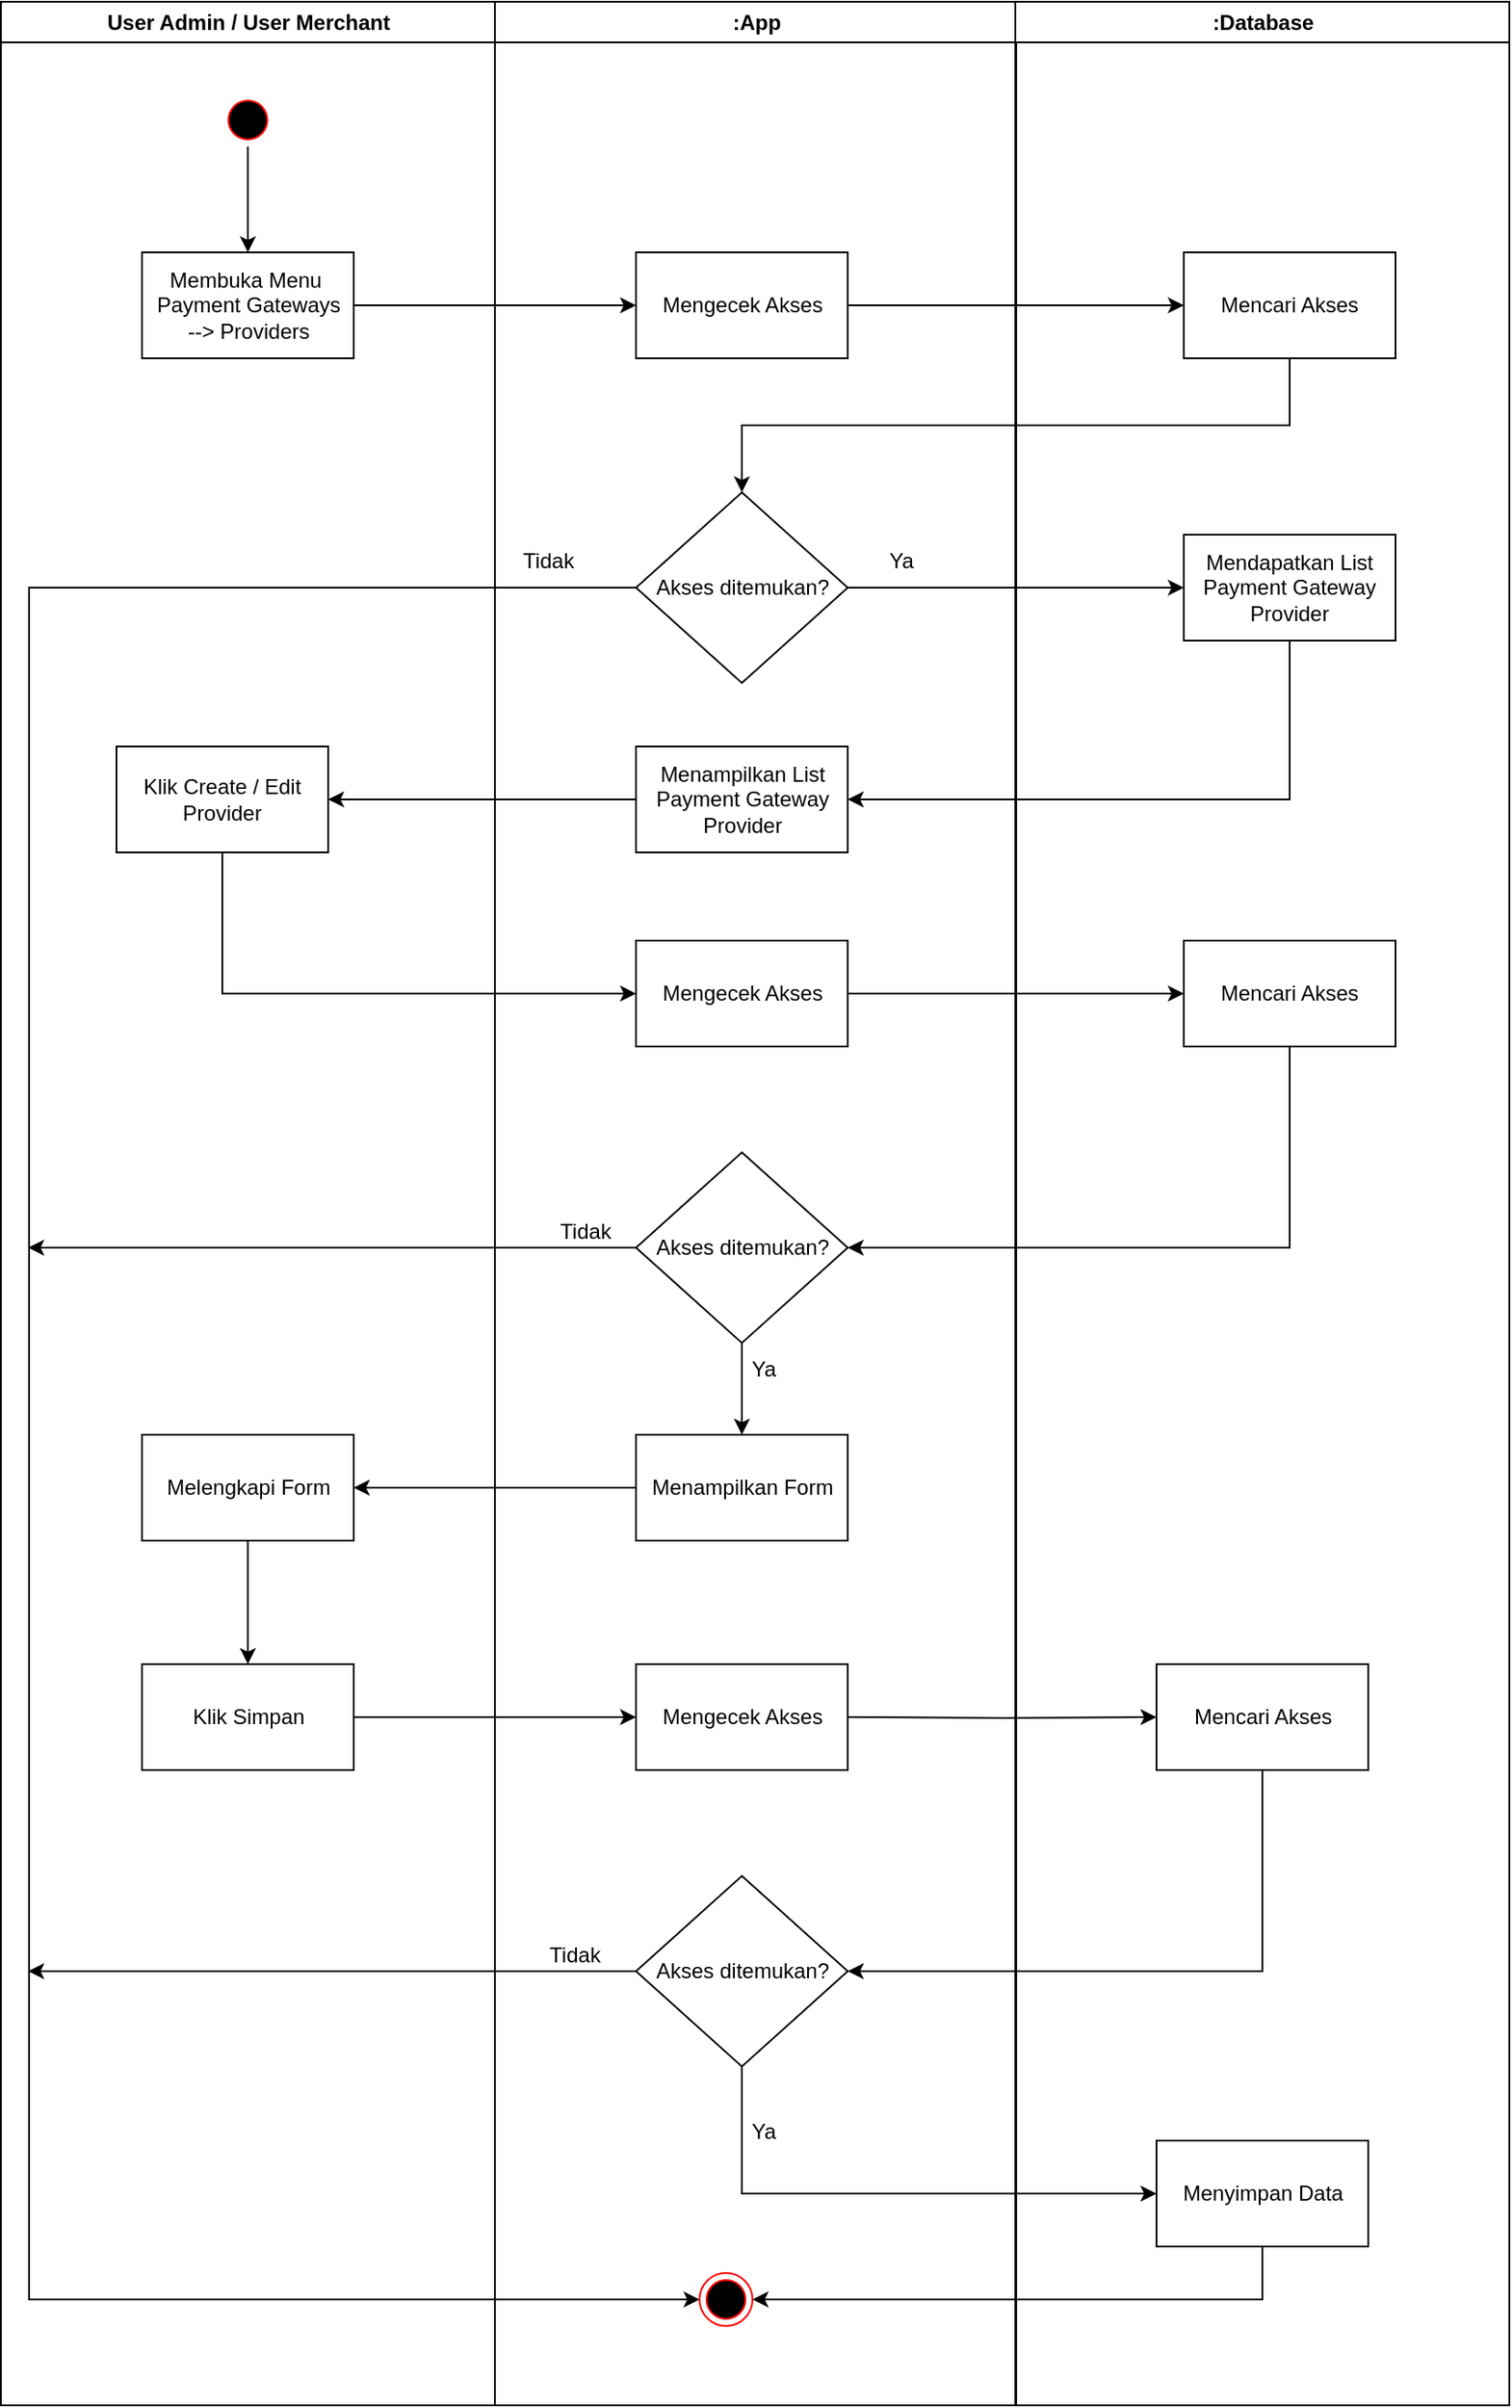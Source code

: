 <mxfile version="21.5.0" type="device">
  <diagram id="vlqPjLjEMSHDjzIxNdZP" name="Page-1">
    <mxGraphModel dx="954" dy="534" grid="1" gridSize="10" guides="1" tooltips="1" connect="1" arrows="1" fold="1" page="1" pageScale="1" pageWidth="850" pageHeight="1100" math="0" shadow="0">
      <root>
        <mxCell id="0" />
        <mxCell id="1" parent="0" />
        <mxCell id="-_LstrtngAN215C4nDMc-10" value="User Admin / User Merchant" style="swimlane;whiteSpace=wrap;movable=1;resizable=1;rotatable=1;deletable=1;editable=1;connectable=1;resizeHeight=1;resizeWidth=1;" parent="1" vertex="1">
          <mxGeometry x="164.5" y="128" width="280" height="1362" as="geometry">
            <mxRectangle x="164.5" y="128" width="200" height="30" as="alternateBounds" />
          </mxGeometry>
        </mxCell>
        <mxCell id="-_LstrtngAN215C4nDMc-22" style="edgeStyle=orthogonalEdgeStyle;rounded=0;orthogonalLoop=1;jettySize=auto;html=1;exitX=0.5;exitY=1;exitDx=0;exitDy=0;entryX=0.5;entryY=0;entryDx=0;entryDy=0;" parent="-_LstrtngAN215C4nDMc-10" source="-_LstrtngAN215C4nDMc-12" target="-_LstrtngAN215C4nDMc-19" edge="1">
          <mxGeometry relative="1" as="geometry" />
        </mxCell>
        <mxCell id="-_LstrtngAN215C4nDMc-12" value="" style="ellipse;shape=startState;fillColor=#000000;strokeColor=#ff0000;" parent="-_LstrtngAN215C4nDMc-10" vertex="1">
          <mxGeometry x="125" y="52" width="30" height="30" as="geometry" />
        </mxCell>
        <mxCell id="-_LstrtngAN215C4nDMc-19" value="Membuka Menu&amp;nbsp;&lt;br style=&quot;border-color: var(--border-color);&quot;&gt;Payment Gateways &lt;br&gt;--&amp;gt; Providers" style="rounded=0;whiteSpace=wrap;html=1;" parent="-_LstrtngAN215C4nDMc-10" vertex="1">
          <mxGeometry x="80" y="142" width="120" height="60" as="geometry" />
        </mxCell>
        <mxCell id="-_LstrtngAN215C4nDMc-42" value="Klik Create / Edit Provider" style="rounded=0;whiteSpace=wrap;html=1;" parent="-_LstrtngAN215C4nDMc-10" vertex="1">
          <mxGeometry x="65.5" y="422" width="120" height="60" as="geometry" />
        </mxCell>
        <mxCell id="GzeUYlqZV-z2DPlNJiRf-6" style="edgeStyle=orthogonalEdgeStyle;rounded=0;orthogonalLoop=1;jettySize=auto;html=1;exitX=0.5;exitY=1;exitDx=0;exitDy=0;entryX=0.5;entryY=0;entryDx=0;entryDy=0;" parent="-_LstrtngAN215C4nDMc-10" source="GzeUYlqZV-z2DPlNJiRf-2" target="-_LstrtngAN215C4nDMc-61" edge="1">
          <mxGeometry relative="1" as="geometry" />
        </mxCell>
        <mxCell id="GzeUYlqZV-z2DPlNJiRf-2" value="Melengkapi Form" style="rounded=0;whiteSpace=wrap;html=1;" parent="-_LstrtngAN215C4nDMc-10" vertex="1">
          <mxGeometry x="80" y="812" width="120" height="60" as="geometry" />
        </mxCell>
        <mxCell id="-_LstrtngAN215C4nDMc-61" value="Klik Simpan" style="rounded=0;whiteSpace=wrap;html=1;" parent="-_LstrtngAN215C4nDMc-10" vertex="1">
          <mxGeometry x="80" y="942" width="120" height="60" as="geometry" />
        </mxCell>
        <mxCell id="-_LstrtngAN215C4nDMc-15" value=":App" style="swimlane;whiteSpace=wrap;movable=1;resizable=1;rotatable=1;deletable=1;editable=1;connectable=1;" parent="1" vertex="1">
          <mxGeometry x="444.5" y="128" width="295.5" height="1362" as="geometry" />
        </mxCell>
        <mxCell id="-_LstrtngAN215C4nDMc-27" value="Mengecek Akses" style="rounded=0;whiteSpace=wrap;html=1;" parent="-_LstrtngAN215C4nDMc-15" vertex="1">
          <mxGeometry x="80" y="142" width="120" height="60" as="geometry" />
        </mxCell>
        <mxCell id="-_LstrtngAN215C4nDMc-28" value="Akses ditemukan?" style="rhombus;whiteSpace=wrap;html=1;" parent="-_LstrtngAN215C4nDMc-15" vertex="1">
          <mxGeometry x="80" y="278" width="120" height="108" as="geometry" />
        </mxCell>
        <mxCell id="-_LstrtngAN215C4nDMc-36" value="Menampilkan List Payment Gateway Provider" style="rounded=0;whiteSpace=wrap;html=1;" parent="-_LstrtngAN215C4nDMc-15" vertex="1">
          <mxGeometry x="80" y="422" width="120" height="60" as="geometry" />
        </mxCell>
        <mxCell id="-_LstrtngAN215C4nDMc-48" value="Mengecek Akses" style="rounded=0;whiteSpace=wrap;html=1;" parent="-_LstrtngAN215C4nDMc-15" vertex="1">
          <mxGeometry x="80" y="532" width="120" height="60" as="geometry" />
        </mxCell>
        <mxCell id="-_LstrtngAN215C4nDMc-21" value="" style="ellipse;shape=endState;fillColor=#000000;strokeColor=#ff0000" parent="-_LstrtngAN215C4nDMc-15" vertex="1">
          <mxGeometry x="116" y="1287" width="30" height="30" as="geometry" />
        </mxCell>
        <mxCell id="-_LstrtngAN215C4nDMc-41" style="edgeStyle=orthogonalEdgeStyle;rounded=0;orthogonalLoop=1;jettySize=auto;html=1;entryX=0;entryY=0.5;entryDx=0;entryDy=0;" parent="-_LstrtngAN215C4nDMc-15" source="-_LstrtngAN215C4nDMc-28" target="-_LstrtngAN215C4nDMc-21" edge="1">
          <mxGeometry relative="1" as="geometry">
            <Array as="points">
              <mxPoint x="-264" y="332" />
              <mxPoint x="-264" y="1302" />
            </Array>
            <mxPoint x="75.5" y="332" as="sourcePoint" />
          </mxGeometry>
        </mxCell>
        <mxCell id="GzeUYlqZV-z2DPlNJiRf-3" style="edgeStyle=orthogonalEdgeStyle;rounded=0;orthogonalLoop=1;jettySize=auto;html=1;exitX=0.5;exitY=1;exitDx=0;exitDy=0;entryX=0.5;entryY=0;entryDx=0;entryDy=0;" parent="-_LstrtngAN215C4nDMc-15" source="-_LstrtngAN215C4nDMc-52" target="GzeUYlqZV-z2DPlNJiRf-1" edge="1">
          <mxGeometry relative="1" as="geometry" />
        </mxCell>
        <mxCell id="-_LstrtngAN215C4nDMc-52" value="Akses ditemukan?" style="rhombus;whiteSpace=wrap;html=1;" parent="-_LstrtngAN215C4nDMc-15" vertex="1">
          <mxGeometry x="80" y="652" width="120" height="108" as="geometry" />
        </mxCell>
        <mxCell id="-_LstrtngAN215C4nDMc-64" value="Ya" style="text;html=1;strokeColor=none;fillColor=none;align=center;verticalAlign=middle;whiteSpace=wrap;rounded=0;" parent="-_LstrtngAN215C4nDMc-15" vertex="1">
          <mxGeometry x="200" y="302" width="60" height="30" as="geometry" />
        </mxCell>
        <mxCell id="-_LstrtngAN215C4nDMc-67" value="Tidak" style="text;html=1;strokeColor=none;fillColor=none;align=center;verticalAlign=middle;whiteSpace=wrap;rounded=0;" parent="-_LstrtngAN215C4nDMc-15" vertex="1">
          <mxGeometry y="302" width="60" height="30" as="geometry" />
        </mxCell>
        <mxCell id="-_LstrtngAN215C4nDMc-68" value="Tidak" style="text;html=1;strokeColor=none;fillColor=none;align=center;verticalAlign=middle;whiteSpace=wrap;rounded=0;" parent="-_LstrtngAN215C4nDMc-15" vertex="1">
          <mxGeometry x="21.5" y="682" width="60" height="30" as="geometry" />
        </mxCell>
        <mxCell id="GzeUYlqZV-z2DPlNJiRf-1" value="Menampilkan Form" style="rounded=0;whiteSpace=wrap;html=1;" parent="-_LstrtngAN215C4nDMc-15" vertex="1">
          <mxGeometry x="80" y="812" width="120" height="60" as="geometry" />
        </mxCell>
        <mxCell id="GzeUYlqZV-z2DPlNJiRf-16" value="Mengecek Akses" style="rounded=0;whiteSpace=wrap;html=1;" parent="-_LstrtngAN215C4nDMc-15" vertex="1">
          <mxGeometry x="80" y="942" width="120" height="60" as="geometry" />
        </mxCell>
        <mxCell id="GzeUYlqZV-z2DPlNJiRf-18" value="Akses ditemukan?" style="rhombus;whiteSpace=wrap;html=1;" parent="-_LstrtngAN215C4nDMc-15" vertex="1">
          <mxGeometry x="80" y="1062" width="120" height="108" as="geometry" />
        </mxCell>
        <mxCell id="GzeUYlqZV-z2DPlNJiRf-25" value="Ya" style="text;html=1;strokeColor=none;fillColor=none;align=center;verticalAlign=middle;whiteSpace=wrap;rounded=0;" parent="-_LstrtngAN215C4nDMc-15" vertex="1">
          <mxGeometry x="122.5" y="760" width="60" height="30" as="geometry" />
        </mxCell>
        <mxCell id="GzeUYlqZV-z2DPlNJiRf-26" value="Ya" style="text;html=1;strokeColor=none;fillColor=none;align=center;verticalAlign=middle;whiteSpace=wrap;rounded=0;" parent="-_LstrtngAN215C4nDMc-15" vertex="1">
          <mxGeometry x="122.5" y="1192" width="60" height="30" as="geometry" />
        </mxCell>
        <mxCell id="GzeUYlqZV-z2DPlNJiRf-27" value="Tidak" style="text;html=1;strokeColor=none;fillColor=none;align=center;verticalAlign=middle;whiteSpace=wrap;rounded=0;" parent="-_LstrtngAN215C4nDMc-15" vertex="1">
          <mxGeometry x="15.5" y="1092" width="60" height="30" as="geometry" />
        </mxCell>
        <mxCell id="-_LstrtngAN215C4nDMc-17" value=":Database" style="swimlane;whiteSpace=wrap;movable=1;resizable=1;rotatable=1;deletable=1;editable=1;connectable=1;" parent="1" vertex="1">
          <mxGeometry x="739.5" y="128" width="280" height="1362" as="geometry" />
        </mxCell>
        <mxCell id="-_LstrtngAN215C4nDMc-26" value="Mencari Akses" style="rounded=0;whiteSpace=wrap;html=1;" parent="-_LstrtngAN215C4nDMc-17" vertex="1">
          <mxGeometry x="95.5" y="142" width="120" height="60" as="geometry" />
        </mxCell>
        <mxCell id="-_LstrtngAN215C4nDMc-29" value="Mendapatkan List Payment Gateway Provider" style="rounded=0;whiteSpace=wrap;html=1;" parent="-_LstrtngAN215C4nDMc-17" vertex="1">
          <mxGeometry x="95.5" y="302" width="120" height="60" as="geometry" />
        </mxCell>
        <mxCell id="-_LstrtngAN215C4nDMc-49" value="Mencari Akses" style="rounded=0;whiteSpace=wrap;html=1;" parent="-_LstrtngAN215C4nDMc-17" vertex="1">
          <mxGeometry x="95.5" y="532" width="120" height="60" as="geometry" />
        </mxCell>
        <mxCell id="GzeUYlqZV-z2DPlNJiRf-13" value="Mencari Akses" style="rounded=0;whiteSpace=wrap;html=1;" parent="-_LstrtngAN215C4nDMc-17" vertex="1">
          <mxGeometry x="80" y="942" width="120" height="60" as="geometry" />
        </mxCell>
        <mxCell id="GzeUYlqZV-z2DPlNJiRf-22" value="Menyimpan Data" style="rounded=0;whiteSpace=wrap;html=1;" parent="-_LstrtngAN215C4nDMc-17" vertex="1">
          <mxGeometry x="80" y="1212" width="120" height="60" as="geometry" />
        </mxCell>
        <mxCell id="-_LstrtngAN215C4nDMc-37" style="edgeStyle=orthogonalEdgeStyle;rounded=0;orthogonalLoop=1;jettySize=auto;html=1;exitX=0.5;exitY=1;exitDx=0;exitDy=0;entryX=1;entryY=0.5;entryDx=0;entryDy=0;" parent="1" source="-_LstrtngAN215C4nDMc-29" target="-_LstrtngAN215C4nDMc-36" edge="1">
          <mxGeometry relative="1" as="geometry" />
        </mxCell>
        <mxCell id="-_LstrtngAN215C4nDMc-43" style="edgeStyle=orthogonalEdgeStyle;rounded=0;orthogonalLoop=1;jettySize=auto;html=1;exitX=0;exitY=0.5;exitDx=0;exitDy=0;entryX=1;entryY=0.5;entryDx=0;entryDy=0;" parent="1" source="-_LstrtngAN215C4nDMc-36" target="-_LstrtngAN215C4nDMc-42" edge="1">
          <mxGeometry relative="1" as="geometry" />
        </mxCell>
        <mxCell id="-_LstrtngAN215C4nDMc-45" style="edgeStyle=orthogonalEdgeStyle;rounded=0;orthogonalLoop=1;jettySize=auto;html=1;exitX=1;exitY=0.5;exitDx=0;exitDy=0;entryX=0;entryY=0.5;entryDx=0;entryDy=0;" parent="1" source="-_LstrtngAN215C4nDMc-19" target="-_LstrtngAN215C4nDMc-27" edge="1">
          <mxGeometry relative="1" as="geometry" />
        </mxCell>
        <mxCell id="-_LstrtngAN215C4nDMc-46" style="edgeStyle=orthogonalEdgeStyle;rounded=0;orthogonalLoop=1;jettySize=auto;html=1;exitX=1;exitY=0.5;exitDx=0;exitDy=0;entryX=0;entryY=0.5;entryDx=0;entryDy=0;" parent="1" source="-_LstrtngAN215C4nDMc-27" target="-_LstrtngAN215C4nDMc-26" edge="1">
          <mxGeometry relative="1" as="geometry" />
        </mxCell>
        <mxCell id="-_LstrtngAN215C4nDMc-54" style="edgeStyle=orthogonalEdgeStyle;rounded=0;orthogonalLoop=1;jettySize=auto;html=1;exitX=0.5;exitY=1;exitDx=0;exitDy=0;entryX=0;entryY=0.5;entryDx=0;entryDy=0;" parent="1" source="-_LstrtngAN215C4nDMc-42" target="-_LstrtngAN215C4nDMc-48" edge="1">
          <mxGeometry relative="1" as="geometry" />
        </mxCell>
        <mxCell id="-_LstrtngAN215C4nDMc-55" style="edgeStyle=orthogonalEdgeStyle;rounded=0;orthogonalLoop=1;jettySize=auto;html=1;exitX=1;exitY=0.5;exitDx=0;exitDy=0;entryX=0;entryY=0.5;entryDx=0;entryDy=0;" parent="1" source="-_LstrtngAN215C4nDMc-48" target="-_LstrtngAN215C4nDMc-49" edge="1">
          <mxGeometry relative="1" as="geometry" />
        </mxCell>
        <mxCell id="-_LstrtngAN215C4nDMc-56" style="edgeStyle=orthogonalEdgeStyle;rounded=0;orthogonalLoop=1;jettySize=auto;html=1;exitX=0.5;exitY=1;exitDx=0;exitDy=0;entryX=1;entryY=0.5;entryDx=0;entryDy=0;" parent="1" source="-_LstrtngAN215C4nDMc-49" target="-_LstrtngAN215C4nDMc-52" edge="1">
          <mxGeometry relative="1" as="geometry" />
        </mxCell>
        <mxCell id="-_LstrtngAN215C4nDMc-57" style="edgeStyle=orthogonalEdgeStyle;rounded=0;orthogonalLoop=1;jettySize=auto;html=1;exitX=0;exitY=0.5;exitDx=0;exitDy=0;" parent="1" source="-_LstrtngAN215C4nDMc-52" edge="1">
          <mxGeometry relative="1" as="geometry">
            <mxPoint x="180" y="834" as="targetPoint" />
          </mxGeometry>
        </mxCell>
        <mxCell id="-_LstrtngAN215C4nDMc-65" style="edgeStyle=orthogonalEdgeStyle;rounded=0;orthogonalLoop=1;jettySize=auto;html=1;exitX=0.5;exitY=1;exitDx=0;exitDy=0;entryX=0.5;entryY=0;entryDx=0;entryDy=0;" parent="1" source="-_LstrtngAN215C4nDMc-26" target="-_LstrtngAN215C4nDMc-28" edge="1">
          <mxGeometry relative="1" as="geometry" />
        </mxCell>
        <mxCell id="-_LstrtngAN215C4nDMc-66" style="edgeStyle=orthogonalEdgeStyle;rounded=0;orthogonalLoop=1;jettySize=auto;html=1;exitX=1;exitY=0.5;exitDx=0;exitDy=0;entryX=0;entryY=0.5;entryDx=0;entryDy=0;" parent="1" source="-_LstrtngAN215C4nDMc-28" target="-_LstrtngAN215C4nDMc-29" edge="1">
          <mxGeometry relative="1" as="geometry" />
        </mxCell>
        <mxCell id="GzeUYlqZV-z2DPlNJiRf-4" style="edgeStyle=orthogonalEdgeStyle;rounded=0;orthogonalLoop=1;jettySize=auto;html=1;exitX=0;exitY=0.5;exitDx=0;exitDy=0;entryX=1;entryY=0.5;entryDx=0;entryDy=0;" parent="1" source="GzeUYlqZV-z2DPlNJiRf-1" target="GzeUYlqZV-z2DPlNJiRf-2" edge="1">
          <mxGeometry relative="1" as="geometry" />
        </mxCell>
        <mxCell id="GzeUYlqZV-z2DPlNJiRf-10" style="edgeStyle=orthogonalEdgeStyle;rounded=0;orthogonalLoop=1;jettySize=auto;html=1;exitX=1;exitY=0.5;exitDx=0;exitDy=0;entryX=0;entryY=0.5;entryDx=0;entryDy=0;" parent="1" source="-_LstrtngAN215C4nDMc-61" edge="1">
          <mxGeometry relative="1" as="geometry">
            <mxPoint x="524.5" y="1100" as="targetPoint" />
          </mxGeometry>
        </mxCell>
        <mxCell id="GzeUYlqZV-z2DPlNJiRf-14" style="edgeStyle=orthogonalEdgeStyle;rounded=0;orthogonalLoop=1;jettySize=auto;html=1;exitX=1;exitY=0.5;exitDx=0;exitDy=0;entryX=0;entryY=0.5;entryDx=0;entryDy=0;" parent="1" target="GzeUYlqZV-z2DPlNJiRf-13" edge="1">
          <mxGeometry relative="1" as="geometry">
            <mxPoint x="644.5" y="1100" as="sourcePoint" />
          </mxGeometry>
        </mxCell>
        <mxCell id="GzeUYlqZV-z2DPlNJiRf-19" style="edgeStyle=orthogonalEdgeStyle;rounded=0;orthogonalLoop=1;jettySize=auto;html=1;exitX=0.5;exitY=1;exitDx=0;exitDy=0;entryX=1;entryY=0.5;entryDx=0;entryDy=0;" parent="1" source="GzeUYlqZV-z2DPlNJiRf-13" target="GzeUYlqZV-z2DPlNJiRf-18" edge="1">
          <mxGeometry relative="1" as="geometry" />
        </mxCell>
        <mxCell id="GzeUYlqZV-z2DPlNJiRf-21" style="edgeStyle=orthogonalEdgeStyle;rounded=0;orthogonalLoop=1;jettySize=auto;html=1;exitX=0;exitY=0.5;exitDx=0;exitDy=0;" parent="1" source="GzeUYlqZV-z2DPlNJiRf-18" edge="1">
          <mxGeometry relative="1" as="geometry">
            <mxPoint x="180" y="1244" as="targetPoint" />
          </mxGeometry>
        </mxCell>
        <mxCell id="GzeUYlqZV-z2DPlNJiRf-23" style="edgeStyle=orthogonalEdgeStyle;rounded=0;orthogonalLoop=1;jettySize=auto;html=1;exitX=0.5;exitY=1;exitDx=0;exitDy=0;entryX=0;entryY=0.5;entryDx=0;entryDy=0;" parent="1" source="GzeUYlqZV-z2DPlNJiRf-18" target="GzeUYlqZV-z2DPlNJiRf-22" edge="1">
          <mxGeometry relative="1" as="geometry" />
        </mxCell>
        <mxCell id="GzeUYlqZV-z2DPlNJiRf-24" style="edgeStyle=orthogonalEdgeStyle;rounded=0;orthogonalLoop=1;jettySize=auto;html=1;exitX=0.5;exitY=1;exitDx=0;exitDy=0;entryX=1;entryY=0.5;entryDx=0;entryDy=0;" parent="1" source="GzeUYlqZV-z2DPlNJiRf-22" target="-_LstrtngAN215C4nDMc-21" edge="1">
          <mxGeometry relative="1" as="geometry" />
        </mxCell>
      </root>
    </mxGraphModel>
  </diagram>
</mxfile>
